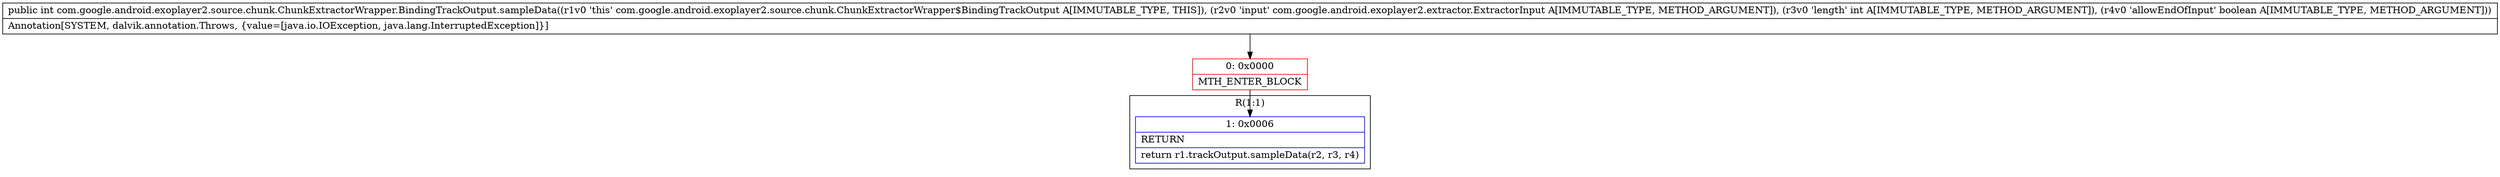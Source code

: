 digraph "CFG forcom.google.android.exoplayer2.source.chunk.ChunkExtractorWrapper.BindingTrackOutput.sampleData(Lcom\/google\/android\/exoplayer2\/extractor\/ExtractorInput;IZ)I" {
subgraph cluster_Region_1521355520 {
label = "R(1:1)";
node [shape=record,color=blue];
Node_1 [shape=record,label="{1\:\ 0x0006|RETURN\l|return r1.trackOutput.sampleData(r2, r3, r4)\l}"];
}
Node_0 [shape=record,color=red,label="{0\:\ 0x0000|MTH_ENTER_BLOCK\l}"];
MethodNode[shape=record,label="{public int com.google.android.exoplayer2.source.chunk.ChunkExtractorWrapper.BindingTrackOutput.sampleData((r1v0 'this' com.google.android.exoplayer2.source.chunk.ChunkExtractorWrapper$BindingTrackOutput A[IMMUTABLE_TYPE, THIS]), (r2v0 'input' com.google.android.exoplayer2.extractor.ExtractorInput A[IMMUTABLE_TYPE, METHOD_ARGUMENT]), (r3v0 'length' int A[IMMUTABLE_TYPE, METHOD_ARGUMENT]), (r4v0 'allowEndOfInput' boolean A[IMMUTABLE_TYPE, METHOD_ARGUMENT]))  | Annotation[SYSTEM, dalvik.annotation.Throws, \{value=[java.io.IOException, java.lang.InterruptedException]\}]\l}"];
MethodNode -> Node_0;
Node_0 -> Node_1;
}

